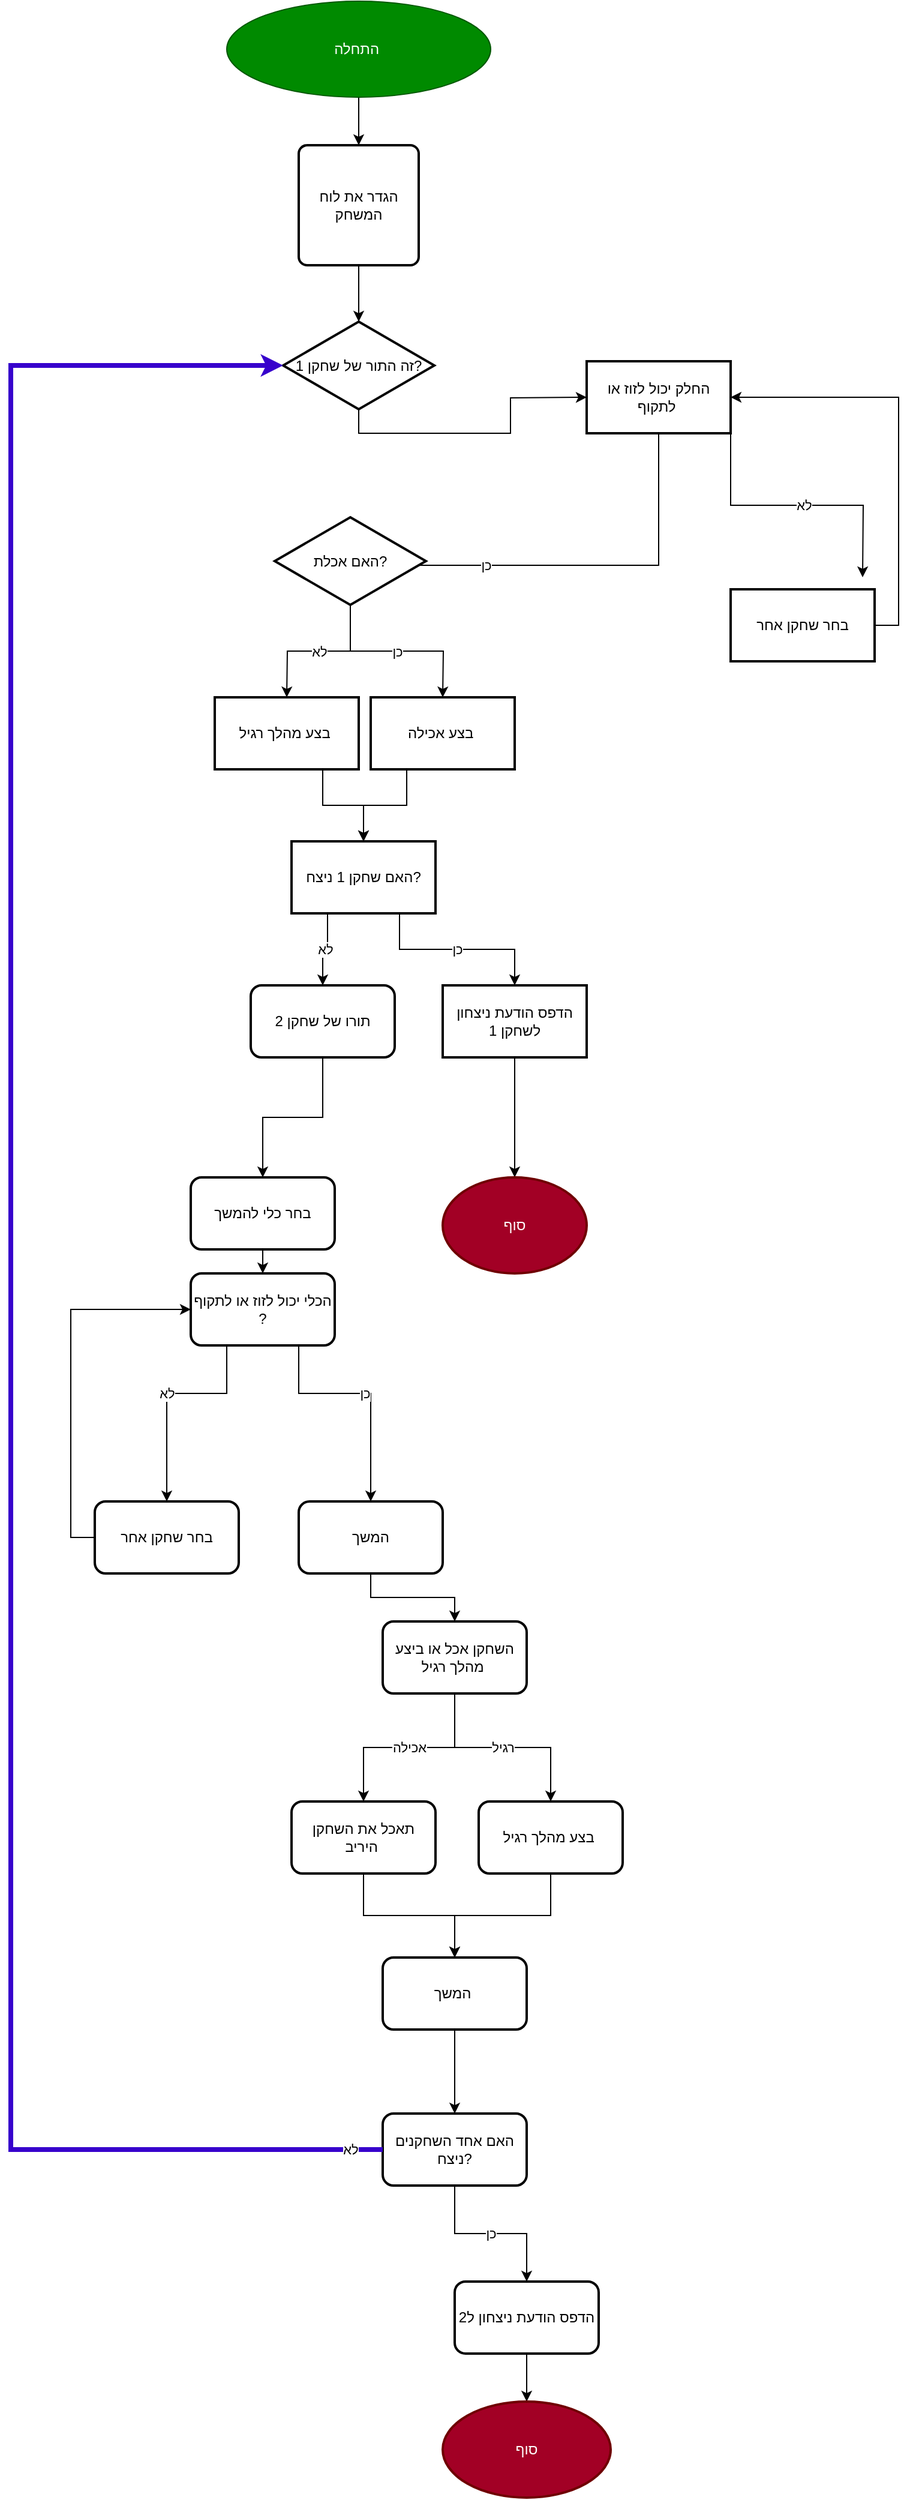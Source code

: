 <mxfile version="21.3.2" type="github">
  <diagram id="C5RBs43oDa-KdzZeNtuy" name="Page-1">
    <mxGraphModel dx="1400" dy="775" grid="1" gridSize="10" guides="1" tooltips="1" connect="1" arrows="1" fold="1" page="1" pageScale="1" pageWidth="827" pageHeight="1169" math="0" shadow="0">
      <root>
        <mxCell id="WIyWlLk6GJQsqaUBKTNV-0" />
        <mxCell id="WIyWlLk6GJQsqaUBKTNV-1" parent="WIyWlLk6GJQsqaUBKTNV-0" />
        <mxCell id="cDAYfYiGvi2COIqTTSTw-47" style="edgeStyle=orthogonalEdgeStyle;rounded=0;orthogonalLoop=1;jettySize=auto;html=1;entryX=0.5;entryY=0;entryDx=0;entryDy=0;" parent="WIyWlLk6GJQsqaUBKTNV-1" source="cDAYfYiGvi2COIqTTSTw-45" target="cDAYfYiGvi2COIqTTSTw-46" edge="1">
          <mxGeometry relative="1" as="geometry" />
        </mxCell>
        <mxCell id="cDAYfYiGvi2COIqTTSTw-45" value="התחלה&amp;nbsp;" style="ellipse;whiteSpace=wrap;html=1;fillColor=#008a00;fontColor=#ffffff;strokeColor=#005700;" parent="WIyWlLk6GJQsqaUBKTNV-1" vertex="1">
          <mxGeometry x="240" y="20" width="220" height="80" as="geometry" />
        </mxCell>
        <mxCell id="cDAYfYiGvi2COIqTTSTw-51" style="edgeStyle=orthogonalEdgeStyle;rounded=0;orthogonalLoop=1;jettySize=auto;html=1;exitX=0.5;exitY=1;exitDx=0;exitDy=0;entryX=0.5;entryY=0;entryDx=0;entryDy=0;entryPerimeter=0;" parent="WIyWlLk6GJQsqaUBKTNV-1" source="cDAYfYiGvi2COIqTTSTw-46" target="cDAYfYiGvi2COIqTTSTw-48" edge="1">
          <mxGeometry relative="1" as="geometry" />
        </mxCell>
        <mxCell id="cDAYfYiGvi2COIqTTSTw-46" value="הגדר את לוח המשחק" style="rounded=1;whiteSpace=wrap;html=1;absoluteArcSize=1;arcSize=14;strokeWidth=2;" parent="WIyWlLk6GJQsqaUBKTNV-1" vertex="1">
          <mxGeometry x="300" y="140" width="100" height="100" as="geometry" />
        </mxCell>
        <mxCell id="cDAYfYiGvi2COIqTTSTw-150" style="edgeStyle=orthogonalEdgeStyle;rounded=0;orthogonalLoop=1;jettySize=auto;html=1;exitX=0.5;exitY=1;exitDx=0;exitDy=0;exitPerimeter=0;" parent="WIyWlLk6GJQsqaUBKTNV-1" source="cDAYfYiGvi2COIqTTSTw-48" edge="1">
          <mxGeometry relative="1" as="geometry">
            <mxPoint x="540" y="350" as="targetPoint" />
          </mxGeometry>
        </mxCell>
        <mxCell id="cDAYfYiGvi2COIqTTSTw-48" value="זה התור של שחקן 1?" style="strokeWidth=2;html=1;shape=mxgraph.flowchart.decision;whiteSpace=wrap;" parent="WIyWlLk6GJQsqaUBKTNV-1" vertex="1">
          <mxGeometry x="287" y="287" width="126" height="73" as="geometry" />
        </mxCell>
        <mxCell id="cDAYfYiGvi2COIqTTSTw-75" value="כן" style="edgeStyle=orthogonalEdgeStyle;rounded=0;orthogonalLoop=1;jettySize=auto;html=1;exitX=0.5;exitY=1;exitDx=0;exitDy=0;exitPerimeter=0;" parent="WIyWlLk6GJQsqaUBKTNV-1" source="QLwqlWArIf-RWkTs_ufm-1" edge="1">
          <mxGeometry relative="1" as="geometry">
            <mxPoint x="420" y="600" as="targetPoint" />
            <mxPoint x="360" y="520" as="sourcePoint" />
          </mxGeometry>
        </mxCell>
        <mxCell id="cDAYfYiGvi2COIqTTSTw-76" value="לא" style="edgeStyle=orthogonalEdgeStyle;rounded=0;orthogonalLoop=1;jettySize=auto;html=1;exitX=0.5;exitY=1;exitDx=0;exitDy=0;exitPerimeter=0;" parent="WIyWlLk6GJQsqaUBKTNV-1" source="QLwqlWArIf-RWkTs_ufm-1" edge="1">
          <mxGeometry relative="1" as="geometry">
            <mxPoint x="290" y="600" as="targetPoint" />
            <mxPoint x="360" y="520" as="sourcePoint" />
          </mxGeometry>
        </mxCell>
        <mxCell id="cDAYfYiGvi2COIqTTSTw-85" value="" style="edgeStyle=orthogonalEdgeStyle;rounded=0;orthogonalLoop=1;jettySize=auto;html=1;" parent="WIyWlLk6GJQsqaUBKTNV-1" target="cDAYfYiGvi2COIqTTSTw-84" edge="1">
          <mxGeometry relative="1" as="geometry">
            <mxPoint x="290" y="660" as="sourcePoint" />
          </mxGeometry>
        </mxCell>
        <mxCell id="cDAYfYiGvi2COIqTTSTw-83" value="" style="edgeStyle=orthogonalEdgeStyle;rounded=0;orthogonalLoop=1;jettySize=auto;html=1;" parent="WIyWlLk6GJQsqaUBKTNV-1" target="cDAYfYiGvi2COIqTTSTw-82" edge="1">
          <mxGeometry relative="1" as="geometry">
            <mxPoint x="430" y="660" as="sourcePoint" />
          </mxGeometry>
        </mxCell>
        <mxCell id="cDAYfYiGvi2COIqTTSTw-87" style="edgeStyle=orthogonalEdgeStyle;rounded=0;orthogonalLoop=1;jettySize=auto;html=1;exitX=0.25;exitY=1;exitDx=0;exitDy=0;entryX=0.5;entryY=0;entryDx=0;entryDy=0;" parent="WIyWlLk6GJQsqaUBKTNV-1" source="cDAYfYiGvi2COIqTTSTw-82" target="cDAYfYiGvi2COIqTTSTw-88" edge="1">
          <mxGeometry relative="1" as="geometry">
            <mxPoint x="360" y="850" as="targetPoint" />
          </mxGeometry>
        </mxCell>
        <mxCell id="cDAYfYiGvi2COIqTTSTw-82" value="בצע אכילה&amp;nbsp;" style="whiteSpace=wrap;html=1;strokeWidth=2;" parent="WIyWlLk6GJQsqaUBKTNV-1" vertex="1">
          <mxGeometry x="360" y="600" width="120" height="60" as="geometry" />
        </mxCell>
        <mxCell id="cDAYfYiGvi2COIqTTSTw-84" value="בצע מהלך רגיל&amp;nbsp;" style="whiteSpace=wrap;html=1;strokeWidth=2;" parent="WIyWlLk6GJQsqaUBKTNV-1" vertex="1">
          <mxGeometry x="230" y="600" width="120" height="60" as="geometry" />
        </mxCell>
        <mxCell id="cDAYfYiGvi2COIqTTSTw-90" value="כן" style="edgeStyle=orthogonalEdgeStyle;rounded=0;orthogonalLoop=1;jettySize=auto;html=1;exitX=0.75;exitY=1;exitDx=0;exitDy=0;entryX=0.5;entryY=0;entryDx=0;entryDy=0;" parent="WIyWlLk6GJQsqaUBKTNV-1" source="cDAYfYiGvi2COIqTTSTw-88" target="cDAYfYiGvi2COIqTTSTw-98" edge="1">
          <mxGeometry relative="1" as="geometry">
            <mxPoint x="460" y="970" as="targetPoint" />
          </mxGeometry>
        </mxCell>
        <mxCell id="cDAYfYiGvi2COIqTTSTw-91" value="לא" style="edgeStyle=orthogonalEdgeStyle;rounded=0;orthogonalLoop=1;jettySize=auto;html=1;exitX=0.25;exitY=1;exitDx=0;exitDy=0;entryX=0.5;entryY=0;entryDx=0;entryDy=0;" parent="WIyWlLk6GJQsqaUBKTNV-1" source="cDAYfYiGvi2COIqTTSTw-88" target="cDAYfYiGvi2COIqTTSTw-96" edge="1">
          <mxGeometry relative="1" as="geometry">
            <mxPoint x="300" y="970" as="targetPoint" />
          </mxGeometry>
        </mxCell>
        <mxCell id="cDAYfYiGvi2COIqTTSTw-101" value="" style="edgeStyle=orthogonalEdgeStyle;rounded=0;orthogonalLoop=1;jettySize=auto;html=1;" parent="WIyWlLk6GJQsqaUBKTNV-1" source="cDAYfYiGvi2COIqTTSTw-96" target="cDAYfYiGvi2COIqTTSTw-100" edge="1">
          <mxGeometry relative="1" as="geometry" />
        </mxCell>
        <mxCell id="cDAYfYiGvi2COIqTTSTw-96" value="תורו של שחקן 2" style="rounded=1;whiteSpace=wrap;html=1;strokeWidth=2;" parent="WIyWlLk6GJQsqaUBKTNV-1" vertex="1">
          <mxGeometry x="260" y="840" width="120" height="60" as="geometry" />
        </mxCell>
        <mxCell id="cDAYfYiGvi2COIqTTSTw-148" value="" style="edgeStyle=orthogonalEdgeStyle;rounded=0;orthogonalLoop=1;jettySize=auto;html=1;" parent="WIyWlLk6GJQsqaUBKTNV-1" source="cDAYfYiGvi2COIqTTSTw-98" target="cDAYfYiGvi2COIqTTSTw-147" edge="1">
          <mxGeometry relative="1" as="geometry" />
        </mxCell>
        <mxCell id="cDAYfYiGvi2COIqTTSTw-98" value="הדפס הודעת ניצחון לשחקן 1" style="whiteSpace=wrap;html=1;strokeWidth=2;" parent="WIyWlLk6GJQsqaUBKTNV-1" vertex="1">
          <mxGeometry x="420" y="840" width="120" height="60" as="geometry" />
        </mxCell>
        <mxCell id="cDAYfYiGvi2COIqTTSTw-103" value="" style="edgeStyle=orthogonalEdgeStyle;rounded=0;orthogonalLoop=1;jettySize=auto;html=1;" parent="WIyWlLk6GJQsqaUBKTNV-1" source="cDAYfYiGvi2COIqTTSTw-100" target="cDAYfYiGvi2COIqTTSTw-102" edge="1">
          <mxGeometry relative="1" as="geometry" />
        </mxCell>
        <mxCell id="cDAYfYiGvi2COIqTTSTw-100" value="בחר כלי להמשך" style="whiteSpace=wrap;html=1;rounded=1;strokeWidth=2;" parent="WIyWlLk6GJQsqaUBKTNV-1" vertex="1">
          <mxGeometry x="210" y="1000" width="120" height="60" as="geometry" />
        </mxCell>
        <mxCell id="cDAYfYiGvi2COIqTTSTw-104" value="כן" style="edgeStyle=orthogonalEdgeStyle;rounded=0;orthogonalLoop=1;jettySize=auto;html=1;exitX=0.75;exitY=1;exitDx=0;exitDy=0;entryX=0.5;entryY=0;entryDx=0;entryDy=0;" parent="WIyWlLk6GJQsqaUBKTNV-1" source="cDAYfYiGvi2COIqTTSTw-102" target="cDAYfYiGvi2COIqTTSTw-112" edge="1">
          <mxGeometry relative="1" as="geometry">
            <mxPoint x="630" y="1500" as="targetPoint" />
            <Array as="points">
              <mxPoint x="300" y="1180" />
              <mxPoint x="360" y="1180" />
            </Array>
          </mxGeometry>
        </mxCell>
        <mxCell id="cDAYfYiGvi2COIqTTSTw-105" value="לא" style="edgeStyle=orthogonalEdgeStyle;rounded=0;orthogonalLoop=1;jettySize=auto;html=1;exitX=0.25;exitY=1;exitDx=0;exitDy=0;entryX=0.5;entryY=0;entryDx=0;entryDy=0;" parent="WIyWlLk6GJQsqaUBKTNV-1" source="cDAYfYiGvi2COIqTTSTw-102" target="cDAYfYiGvi2COIqTTSTw-110" edge="1">
          <mxGeometry relative="1" as="geometry">
            <mxPoint x="330" y="1550" as="targetPoint" />
            <Array as="points">
              <mxPoint x="240" y="1180" />
              <mxPoint x="190" y="1180" />
            </Array>
          </mxGeometry>
        </mxCell>
        <mxCell id="cDAYfYiGvi2COIqTTSTw-102" value="הכלי יכול לזוז או לתקוף ?" style="whiteSpace=wrap;html=1;rounded=1;strokeWidth=2;" parent="WIyWlLk6GJQsqaUBKTNV-1" vertex="1">
          <mxGeometry x="210" y="1080" width="120" height="60" as="geometry" />
        </mxCell>
        <mxCell id="cDAYfYiGvi2COIqTTSTw-164" style="edgeStyle=orthogonalEdgeStyle;rounded=0;orthogonalLoop=1;jettySize=auto;html=1;exitX=0;exitY=0.5;exitDx=0;exitDy=0;entryX=0;entryY=0.5;entryDx=0;entryDy=0;" parent="WIyWlLk6GJQsqaUBKTNV-1" source="cDAYfYiGvi2COIqTTSTw-110" target="cDAYfYiGvi2COIqTTSTw-102" edge="1">
          <mxGeometry relative="1" as="geometry" />
        </mxCell>
        <mxCell id="cDAYfYiGvi2COIqTTSTw-110" value="בחר שחקן אחר" style="whiteSpace=wrap;html=1;rounded=1;strokeWidth=2;" parent="WIyWlLk6GJQsqaUBKTNV-1" vertex="1">
          <mxGeometry x="130" y="1270" width="120" height="60" as="geometry" />
        </mxCell>
        <mxCell id="cDAYfYiGvi2COIqTTSTw-116" value="" style="edgeStyle=orthogonalEdgeStyle;rounded=0;orthogonalLoop=1;jettySize=auto;html=1;" parent="WIyWlLk6GJQsqaUBKTNV-1" source="cDAYfYiGvi2COIqTTSTw-112" target="cDAYfYiGvi2COIqTTSTw-115" edge="1">
          <mxGeometry relative="1" as="geometry" />
        </mxCell>
        <mxCell id="cDAYfYiGvi2COIqTTSTw-112" value="המשך" style="whiteSpace=wrap;html=1;rounded=1;strokeWidth=2;" parent="WIyWlLk6GJQsqaUBKTNV-1" vertex="1">
          <mxGeometry x="300" y="1270" width="120" height="60" as="geometry" />
        </mxCell>
        <mxCell id="cDAYfYiGvi2COIqTTSTw-118" value="אכילה" style="edgeStyle=orthogonalEdgeStyle;rounded=0;orthogonalLoop=1;jettySize=auto;html=1;exitX=0.5;exitY=1;exitDx=0;exitDy=0;entryX=0.5;entryY=0;entryDx=0;entryDy=0;" parent="WIyWlLk6GJQsqaUBKTNV-1" source="cDAYfYiGvi2COIqTTSTw-115" target="cDAYfYiGvi2COIqTTSTw-125" edge="1">
          <mxGeometry relative="1" as="geometry">
            <mxPoint x="380" y="1920" as="targetPoint" />
          </mxGeometry>
        </mxCell>
        <mxCell id="cDAYfYiGvi2COIqTTSTw-121" value="רגיל" style="edgeStyle=orthogonalEdgeStyle;rounded=0;orthogonalLoop=1;jettySize=auto;html=1;exitX=0.5;exitY=1;exitDx=0;exitDy=0;entryX=0.5;entryY=0;entryDx=0;entryDy=0;" parent="WIyWlLk6GJQsqaUBKTNV-1" source="cDAYfYiGvi2COIqTTSTw-115" target="cDAYfYiGvi2COIqTTSTw-127" edge="1">
          <mxGeometry relative="1" as="geometry">
            <mxPoint x="550" y="1520" as="targetPoint" />
          </mxGeometry>
        </mxCell>
        <mxCell id="cDAYfYiGvi2COIqTTSTw-115" value="השחקן אכל או ביצע מהלך רגיל&amp;nbsp;" style="whiteSpace=wrap;html=1;rounded=1;strokeWidth=2;" parent="WIyWlLk6GJQsqaUBKTNV-1" vertex="1">
          <mxGeometry x="370" y="1370" width="120" height="60" as="geometry" />
        </mxCell>
        <mxCell id="cDAYfYiGvi2COIqTTSTw-130" style="edgeStyle=orthogonalEdgeStyle;rounded=0;orthogonalLoop=1;jettySize=auto;html=1;exitX=0.5;exitY=1;exitDx=0;exitDy=0;entryX=0.5;entryY=0;entryDx=0;entryDy=0;" parent="WIyWlLk6GJQsqaUBKTNV-1" source="cDAYfYiGvi2COIqTTSTw-125" target="cDAYfYiGvi2COIqTTSTw-131" edge="1">
          <mxGeometry relative="1" as="geometry">
            <mxPoint x="470" y="2230" as="targetPoint" />
          </mxGeometry>
        </mxCell>
        <mxCell id="cDAYfYiGvi2COIqTTSTw-125" value="תאכל את השחקן היריב&amp;nbsp;" style="whiteSpace=wrap;html=1;rounded=1;strokeWidth=2;" parent="WIyWlLk6GJQsqaUBKTNV-1" vertex="1">
          <mxGeometry x="294" y="1520" width="120" height="60" as="geometry" />
        </mxCell>
        <mxCell id="cDAYfYiGvi2COIqTTSTw-129" style="edgeStyle=orthogonalEdgeStyle;rounded=0;orthogonalLoop=1;jettySize=auto;html=1;exitX=0.5;exitY=1;exitDx=0;exitDy=0;entryX=0.5;entryY=0;entryDx=0;entryDy=0;" parent="WIyWlLk6GJQsqaUBKTNV-1" source="cDAYfYiGvi2COIqTTSTw-127" target="cDAYfYiGvi2COIqTTSTw-131" edge="1">
          <mxGeometry relative="1" as="geometry">
            <mxPoint x="470" y="2220" as="targetPoint" />
          </mxGeometry>
        </mxCell>
        <mxCell id="cDAYfYiGvi2COIqTTSTw-127" value="בצע מהלך רגיל&amp;nbsp;" style="whiteSpace=wrap;html=1;rounded=1;strokeWidth=2;" parent="WIyWlLk6GJQsqaUBKTNV-1" vertex="1">
          <mxGeometry x="450" y="1520" width="120" height="60" as="geometry" />
        </mxCell>
        <mxCell id="cDAYfYiGvi2COIqTTSTw-134" value="" style="edgeStyle=orthogonalEdgeStyle;rounded=0;orthogonalLoop=1;jettySize=auto;html=1;" parent="WIyWlLk6GJQsqaUBKTNV-1" source="cDAYfYiGvi2COIqTTSTw-131" target="cDAYfYiGvi2COIqTTSTw-133" edge="1">
          <mxGeometry relative="1" as="geometry" />
        </mxCell>
        <mxCell id="cDAYfYiGvi2COIqTTSTw-131" value="המשך&amp;nbsp;" style="whiteSpace=wrap;html=1;rounded=1;strokeWidth=2;" parent="WIyWlLk6GJQsqaUBKTNV-1" vertex="1">
          <mxGeometry x="370" y="1650" width="120" height="60" as="geometry" />
        </mxCell>
        <mxCell id="cDAYfYiGvi2COIqTTSTw-133" value="האם אחד השחקנים ניצח?" style="whiteSpace=wrap;html=1;rounded=1;strokeWidth=2;" parent="WIyWlLk6GJQsqaUBKTNV-1" vertex="1">
          <mxGeometry x="370" y="1780" width="120" height="60" as="geometry" />
        </mxCell>
        <mxCell id="cDAYfYiGvi2COIqTTSTw-142" value="לא" style="edgeStyle=orthogonalEdgeStyle;rounded=0;orthogonalLoop=1;jettySize=auto;html=1;exitX=0;exitY=0.5;exitDx=0;exitDy=0;entryX=0;entryY=0.5;entryDx=0;entryDy=0;entryPerimeter=0;fillColor=#6a00ff;strokeColor=#3700CC;strokeWidth=4;" parent="WIyWlLk6GJQsqaUBKTNV-1" source="cDAYfYiGvi2COIqTTSTw-133" target="cDAYfYiGvi2COIqTTSTw-48" edge="1">
          <mxGeometry x="-0.972" relative="1" as="geometry">
            <mxPoint x="10" y="1180" as="targetPoint" />
            <mxPoint x="200" y="1895" as="sourcePoint" />
            <Array as="points">
              <mxPoint x="60" y="1810" />
              <mxPoint x="60" y="323" />
            </Array>
            <mxPoint x="1" as="offset" />
          </mxGeometry>
        </mxCell>
        <mxCell id="cDAYfYiGvi2COIqTTSTw-144" value="כן" style="edgeStyle=orthogonalEdgeStyle;rounded=0;orthogonalLoop=1;jettySize=auto;html=1;exitX=0.5;exitY=1;exitDx=0;exitDy=0;" parent="WIyWlLk6GJQsqaUBKTNV-1" source="cDAYfYiGvi2COIqTTSTw-133" target="cDAYfYiGvi2COIqTTSTw-143" edge="1">
          <mxGeometry relative="1" as="geometry">
            <mxPoint x="610" y="1970" as="sourcePoint" />
          </mxGeometry>
        </mxCell>
        <mxCell id="cDAYfYiGvi2COIqTTSTw-146" value="" style="edgeStyle=orthogonalEdgeStyle;rounded=0;orthogonalLoop=1;jettySize=auto;html=1;" parent="WIyWlLk6GJQsqaUBKTNV-1" source="cDAYfYiGvi2COIqTTSTw-143" target="cDAYfYiGvi2COIqTTSTw-145" edge="1">
          <mxGeometry relative="1" as="geometry" />
        </mxCell>
        <mxCell id="cDAYfYiGvi2COIqTTSTw-143" value="הדפס הודעת ניצחון ל2" style="whiteSpace=wrap;html=1;rounded=1;strokeWidth=2;" parent="WIyWlLk6GJQsqaUBKTNV-1" vertex="1">
          <mxGeometry x="430" y="1920" width="120" height="60" as="geometry" />
        </mxCell>
        <mxCell id="cDAYfYiGvi2COIqTTSTw-145" value="סוף" style="ellipse;whiteSpace=wrap;html=1;rounded=1;strokeWidth=2;fillColor=#a20025;fontColor=#ffffff;strokeColor=#6F0000;" parent="WIyWlLk6GJQsqaUBKTNV-1" vertex="1">
          <mxGeometry x="420" y="2020" width="140" height="80" as="geometry" />
        </mxCell>
        <mxCell id="cDAYfYiGvi2COIqTTSTw-147" value="סוף" style="ellipse;whiteSpace=wrap;html=1;strokeWidth=2;fillColor=#a20025;fontColor=#ffffff;strokeColor=#6F0000;" parent="WIyWlLk6GJQsqaUBKTNV-1" vertex="1">
          <mxGeometry x="420" y="1000" width="120" height="80" as="geometry" />
        </mxCell>
        <mxCell id="cDAYfYiGvi2COIqTTSTw-154" value="כן" style="edgeStyle=orthogonalEdgeStyle;rounded=0;orthogonalLoop=1;jettySize=auto;html=1;entryX=1;entryY=0.5;entryDx=0;entryDy=0;entryPerimeter=0;" parent="WIyWlLk6GJQsqaUBKTNV-1" source="cDAYfYiGvi2COIqTTSTw-151" target="QLwqlWArIf-RWkTs_ufm-1" edge="1">
          <mxGeometry relative="1" as="geometry">
            <mxPoint x="420" y="490" as="targetPoint" />
            <Array as="points">
              <mxPoint x="600" y="490" />
              <mxPoint x="306" y="490" />
            </Array>
          </mxGeometry>
        </mxCell>
        <mxCell id="cDAYfYiGvi2COIqTTSTw-156" style="edgeStyle=orthogonalEdgeStyle;rounded=0;orthogonalLoop=1;jettySize=auto;html=1;exitX=1;exitY=1;exitDx=0;exitDy=0;" parent="WIyWlLk6GJQsqaUBKTNV-1" source="cDAYfYiGvi2COIqTTSTw-151" edge="1">
          <mxGeometry relative="1" as="geometry">
            <mxPoint x="770" y="500" as="targetPoint" />
          </mxGeometry>
        </mxCell>
        <mxCell id="cDAYfYiGvi2COIqTTSTw-162" value="לא" style="edgeLabel;html=1;align=center;verticalAlign=middle;resizable=0;points=[];" parent="cDAYfYiGvi2COIqTTSTw-156" vertex="1" connectable="0">
          <mxGeometry x="0.049" relative="1" as="geometry">
            <mxPoint as="offset" />
          </mxGeometry>
        </mxCell>
        <mxCell id="cDAYfYiGvi2COIqTTSTw-151" value="החלק יכול לזוז או לתקוף&amp;nbsp;" style="whiteSpace=wrap;html=1;strokeWidth=2;" parent="WIyWlLk6GJQsqaUBKTNV-1" vertex="1">
          <mxGeometry x="540" y="320" width="120" height="60" as="geometry" />
        </mxCell>
        <mxCell id="cDAYfYiGvi2COIqTTSTw-161" style="edgeStyle=orthogonalEdgeStyle;rounded=0;orthogonalLoop=1;jettySize=auto;html=1;exitX=1;exitY=0.5;exitDx=0;exitDy=0;entryX=1;entryY=0.5;entryDx=0;entryDy=0;" parent="WIyWlLk6GJQsqaUBKTNV-1" source="cDAYfYiGvi2COIqTTSTw-159" target="cDAYfYiGvi2COIqTTSTw-151" edge="1">
          <mxGeometry relative="1" as="geometry" />
        </mxCell>
        <mxCell id="cDAYfYiGvi2COIqTTSTw-159" value="בחר שחקן אחר" style="whiteSpace=wrap;html=1;strokeWidth=2;" parent="WIyWlLk6GJQsqaUBKTNV-1" vertex="1">
          <mxGeometry x="660" y="510" width="120" height="60" as="geometry" />
        </mxCell>
        <mxCell id="cDAYfYiGvi2COIqTTSTw-163" value="" style="edgeStyle=orthogonalEdgeStyle;rounded=0;orthogonalLoop=1;jettySize=auto;html=1;exitX=0.75;exitY=1;exitDx=0;exitDy=0;" parent="WIyWlLk6GJQsqaUBKTNV-1" source="cDAYfYiGvi2COIqTTSTw-84" target="cDAYfYiGvi2COIqTTSTw-88" edge="1">
          <mxGeometry relative="1" as="geometry">
            <mxPoint x="360" y="850" as="targetPoint" />
            <mxPoint x="320" y="660" as="sourcePoint" />
          </mxGeometry>
        </mxCell>
        <mxCell id="cDAYfYiGvi2COIqTTSTw-88" value="האם שחקן 1 ניצח?" style="whiteSpace=wrap;html=1;strokeWidth=2;" parent="WIyWlLk6GJQsqaUBKTNV-1" vertex="1">
          <mxGeometry x="294" y="720" width="120" height="60" as="geometry" />
        </mxCell>
        <mxCell id="QLwqlWArIf-RWkTs_ufm-1" value="האם אכלת?" style="strokeWidth=2;html=1;shape=mxgraph.flowchart.decision;whiteSpace=wrap;" vertex="1" parent="WIyWlLk6GJQsqaUBKTNV-1">
          <mxGeometry x="280" y="450" width="126" height="73" as="geometry" />
        </mxCell>
      </root>
    </mxGraphModel>
  </diagram>
</mxfile>
